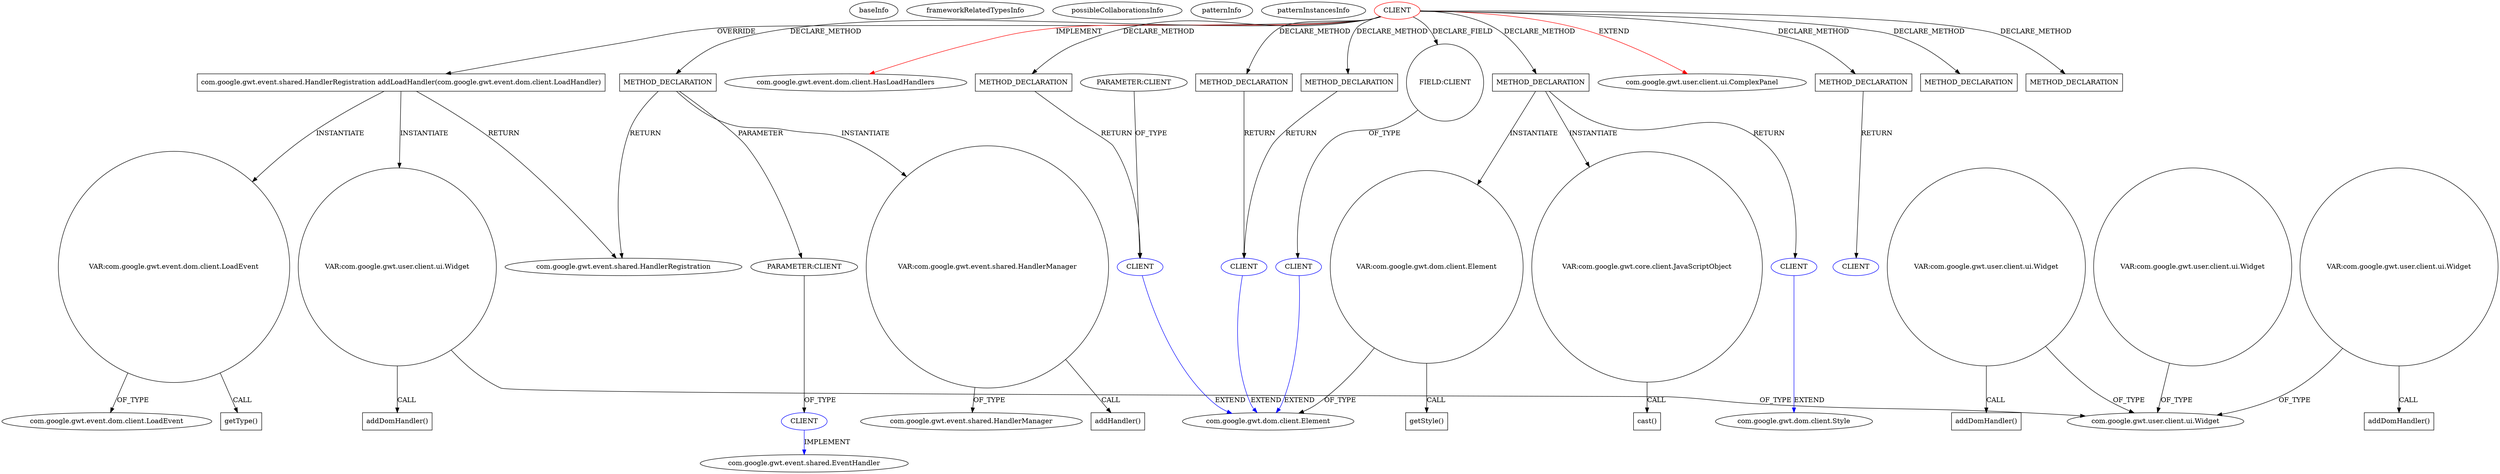 digraph {
baseInfo[graphId=1507,category="pattern",isAnonymous=false,possibleRelation=true]
frameworkRelatedTypesInfo[0="com.google.gwt.event.dom.client.HasLoadHandlers",1="com.google.gwt.user.client.ui.ComplexPanel"]
possibleCollaborationsInfo[0="1507~FIELD_TYPE_DECLARATION-~com.google.gwt.event.dom.client.HasLoadHandlers com.google.gwt.user.client.ui.ComplexPanel ~com.google.gwt.dom.client.Element ~false~false",1="1507~RETURN_TYPE_DECLARATION-CLIENT_METHOD_DECLARATION-PARAMETER_TYPE_DECLARATION-~com.google.gwt.event.dom.client.HasLoadHandlers com.google.gwt.user.client.ui.ComplexPanel ~com.google.gwt.dom.client.Element ~false~false",2="1507~RETURN_TYPE_DECLARATION-CLIENT_METHOD_DECLARATION-RETURN_TYPE_DECLARATION-CLIENT_METHOD_DECLARATION-~com.google.gwt.event.dom.client.HasLoadHandlers com.google.gwt.user.client.ui.ComplexPanel ~com.google.gwt.dom.client.Element ~false~false",3="1507~PARAMETER_TYPE_DECLARATION-CLIENT_METHOD_DECLARATION-~com.google.gwt.event.dom.client.HasLoadHandlers com.google.gwt.user.client.ui.ComplexPanel ~com.google.gwt.event.shared.EventHandler ~false~false",4="1507~RETURN_TYPE_DECLARATION-CLIENT_METHOD_DECLARATION-~com.google.gwt.event.dom.client.HasLoadHandlers com.google.gwt.user.client.ui.ComplexPanel ~com.google.gwt.dom.client.Style ~false~false"]
patternInfo[frequency=3.0,patternRootClient=0]
patternInstancesInfo[0="mguiral-GwtSvgLib~/mguiral-GwtSvgLib/GwtSvgLib-master/src/gwt/html5/svg/client/user/ui/SVGGraphicalWidget.java~SVGGraphicalWidget~3974",1="mguiral-GwtSvgLib~/mguiral-GwtSvgLib/GwtSvgLib-master/src/gwt/html5/svg/client/user/ui/SVGWidget.java~SVGWidget~3992",2="mguiral-GwtSvgLib~/mguiral-GwtSvgLib/GwtSvgLib-master/src/gwt/html5/svg/client/user/ui/SVGSwitchWidget.java~SVGSwitchWidget~4001"]
40[label="com.google.gwt.event.shared.HandlerRegistration addLoadHandler(com.google.gwt.event.dom.client.LoadHandler)",vertexType="OVERRIDING_METHOD_DECLARATION",isFrameworkType=false,shape=box]
0[label="CLIENT",vertexType="ROOT_CLIENT_CLASS_DECLARATION",isFrameworkType=false,color=red]
47[label="VAR:com.google.gwt.event.dom.client.LoadEvent",vertexType="VARIABLE_EXPRESION",isFrameworkType=false,shape=circle]
48[label="getType()",vertexType="INSIDE_CALL",isFrameworkType=false,shape=box]
49[label="com.google.gwt.event.dom.client.LoadEvent",vertexType="FRAMEWORK_CLASS_TYPE",isFrameworkType=false]
11[label="com.google.gwt.event.shared.HandlerRegistration",vertexType="FRAMEWORK_INTERFACE_TYPE",isFrameworkType=false]
2[label="com.google.gwt.event.dom.client.HasLoadHandlers",vertexType="FRAMEWORK_INTERFACE_TYPE",isFrameworkType=false]
7[label="FIELD:CLIENT",vertexType="FIELD_DECLARATION",isFrameworkType=false,shape=circle]
44[label="VAR:com.google.gwt.user.client.ui.Widget",vertexType="VARIABLE_EXPRESION",isFrameworkType=false,shape=circle]
1[label="com.google.gwt.user.client.ui.ComplexPanel",vertexType="FRAMEWORK_CLASS_TYPE",isFrameworkType=false]
16[label="com.google.gwt.user.client.ui.Widget",vertexType="FRAMEWORK_CLASS_TYPE",isFrameworkType=false]
34[label="VAR:com.google.gwt.user.client.ui.Widget",vertexType="VARIABLE_EXPRESION",isFrameworkType=false,shape=circle]
14[label="VAR:com.google.gwt.user.client.ui.Widget",vertexType="VARIABLE_EXPRESION",isFrameworkType=false,shape=circle]
24[label="VAR:com.google.gwt.user.client.ui.Widget",vertexType="VARIABLE_EXPRESION",isFrameworkType=false,shape=circle]
8[label="CLIENT",vertexType="REFERENCE_CLIENT_CLASS_DECLARATION",isFrameworkType=false,color=blue]
9[label="com.google.gwt.dom.client.Element",vertexType="FRAMEWORK_CLASS_TYPE",isFrameworkType=false]
64[label="CLIENT",vertexType="REFERENCE_CLIENT_CLASS_DECLARATION",isFrameworkType=false,color=blue]
90[label="PARAMETER:CLIENT",vertexType="PARAMETER_DECLARATION",isFrameworkType=false]
70[label="CLIENT",vertexType="REFERENCE_CLIENT_CLASS_DECLARATION",isFrameworkType=false,color=blue]
60[label="VAR:com.google.gwt.dom.client.Element",vertexType="VARIABLE_EXPRESION",isFrameworkType=false,shape=circle]
61[label="getStyle()",vertexType="INSIDE_CALL",isFrameworkType=false,shape=box]
45[label="addDomHandler()",vertexType="INSIDE_CALL",isFrameworkType=false,shape=box]
35[label="addDomHandler()",vertexType="INSIDE_CALL",isFrameworkType=false,shape=box]
15[label="addDomHandler()",vertexType="INSIDE_CALL",isFrameworkType=false,shape=box]
152[label="METHOD_DECLARATION",vertexType="CLIENT_METHOD_DECLARATION",isFrameworkType=false,shape=box]
210[label="METHOD_DECLARATION",vertexType="CLIENT_METHOD_DECLARATION",isFrameworkType=false,shape=box]
52[label="CLIENT",vertexType="REFERENCE_CLIENT_CLASS_DECLARATION",isFrameworkType=false,color=blue]
72[label="METHOD_DECLARATION",vertexType="CLIENT_METHOD_DECLARATION",isFrameworkType=false,shape=box]
171[label="METHOD_DECLARATION",vertexType="CLIENT_METHOD_DECLARATION",isFrameworkType=false,shape=box]
173[label="PARAMETER:CLIENT",vertexType="PARAMETER_DECLARATION",isFrameworkType=false]
174[label="CLIENT",vertexType="REFERENCE_CLIENT_CLASS_DECLARATION",isFrameworkType=false,color=blue]
175[label="com.google.gwt.event.shared.EventHandler",vertexType="FRAMEWORK_INTERFACE_TYPE",isFrameworkType=false]
176[label="VAR:com.google.gwt.event.shared.HandlerManager",vertexType="VARIABLE_EXPRESION",isFrameworkType=false,shape=circle]
177[label="addHandler()",vertexType="INSIDE_CALL",isFrameworkType=false,shape=box]
178[label="com.google.gwt.event.shared.HandlerManager",vertexType="FRAMEWORK_CLASS_TYPE",isFrameworkType=false]
54[label="METHOD_DECLARATION",vertexType="CLIENT_METHOD_DECLARATION",isFrameworkType=false,shape=box]
57[label="VAR:com.google.gwt.core.client.JavaScriptObject",vertexType="VARIABLE_EXPRESION",isFrameworkType=false,shape=circle]
58[label="cast()",vertexType="INSIDE_CALL",isFrameworkType=false,shape=box]
55[label="CLIENT",vertexType="REFERENCE_CLIENT_CLASS_DECLARATION",isFrameworkType=false,color=blue]
56[label="com.google.gwt.dom.client.Style",vertexType="FRAMEWORK_CLASS_TYPE",isFrameworkType=false]
69[label="METHOD_DECLARATION",vertexType="CLIENT_METHOD_DECLARATION",isFrameworkType=false,shape=box]
133[label="METHOD_DECLARATION",vertexType="CLIENT_METHOD_DECLARATION",isFrameworkType=false,shape=box]
76[label="METHOD_DECLARATION",vertexType="CLIENT_METHOD_DECLARATION",isFrameworkType=false,shape=box]
171->11[label="RETURN"]
14->15[label="CALL"]
40->47[label="INSTANTIATE"]
44->45[label="CALL"]
55->56[label="EXTEND",color=blue]
0->72[label="DECLARE_METHOD"]
40->11[label="RETURN"]
40->44[label="INSTANTIATE"]
54->60[label="INSTANTIATE"]
14->16[label="OF_TYPE"]
176->178[label="OF_TYPE"]
0->210[label="DECLARE_METHOD"]
8->9[label="EXTEND",color=blue]
47->49[label="OF_TYPE"]
0->152[label="DECLARE_METHOD"]
44->16[label="OF_TYPE"]
0->2[label="IMPLEMENT",color=red]
210->52[label="RETURN"]
90->64[label="OF_TYPE"]
69->70[label="RETURN"]
171->173[label="PARAMETER"]
173->174[label="OF_TYPE"]
171->176[label="INSTANTIATE"]
57->58[label="CALL"]
54->55[label="RETURN"]
7->8[label="OF_TYPE"]
0->54[label="DECLARE_METHOD"]
60->9[label="OF_TYPE"]
0->40[label="OVERRIDE"]
34->35[label="CALL"]
60->61[label="CALL"]
0->7[label="DECLARE_FIELD"]
47->48[label="CALL"]
24->16[label="OF_TYPE"]
70->9[label="EXTEND",color=blue]
34->16[label="OF_TYPE"]
54->57[label="INSTANTIATE"]
0->69[label="DECLARE_METHOD"]
72->70[label="RETURN"]
0->133[label="DECLARE_METHOD"]
176->177[label="CALL"]
0->76[label="DECLARE_METHOD"]
0->171[label="DECLARE_METHOD"]
152->64[label="RETURN"]
64->9[label="EXTEND",color=blue]
174->175[label="IMPLEMENT",color=blue]
0->1[label="EXTEND",color=red]
}
